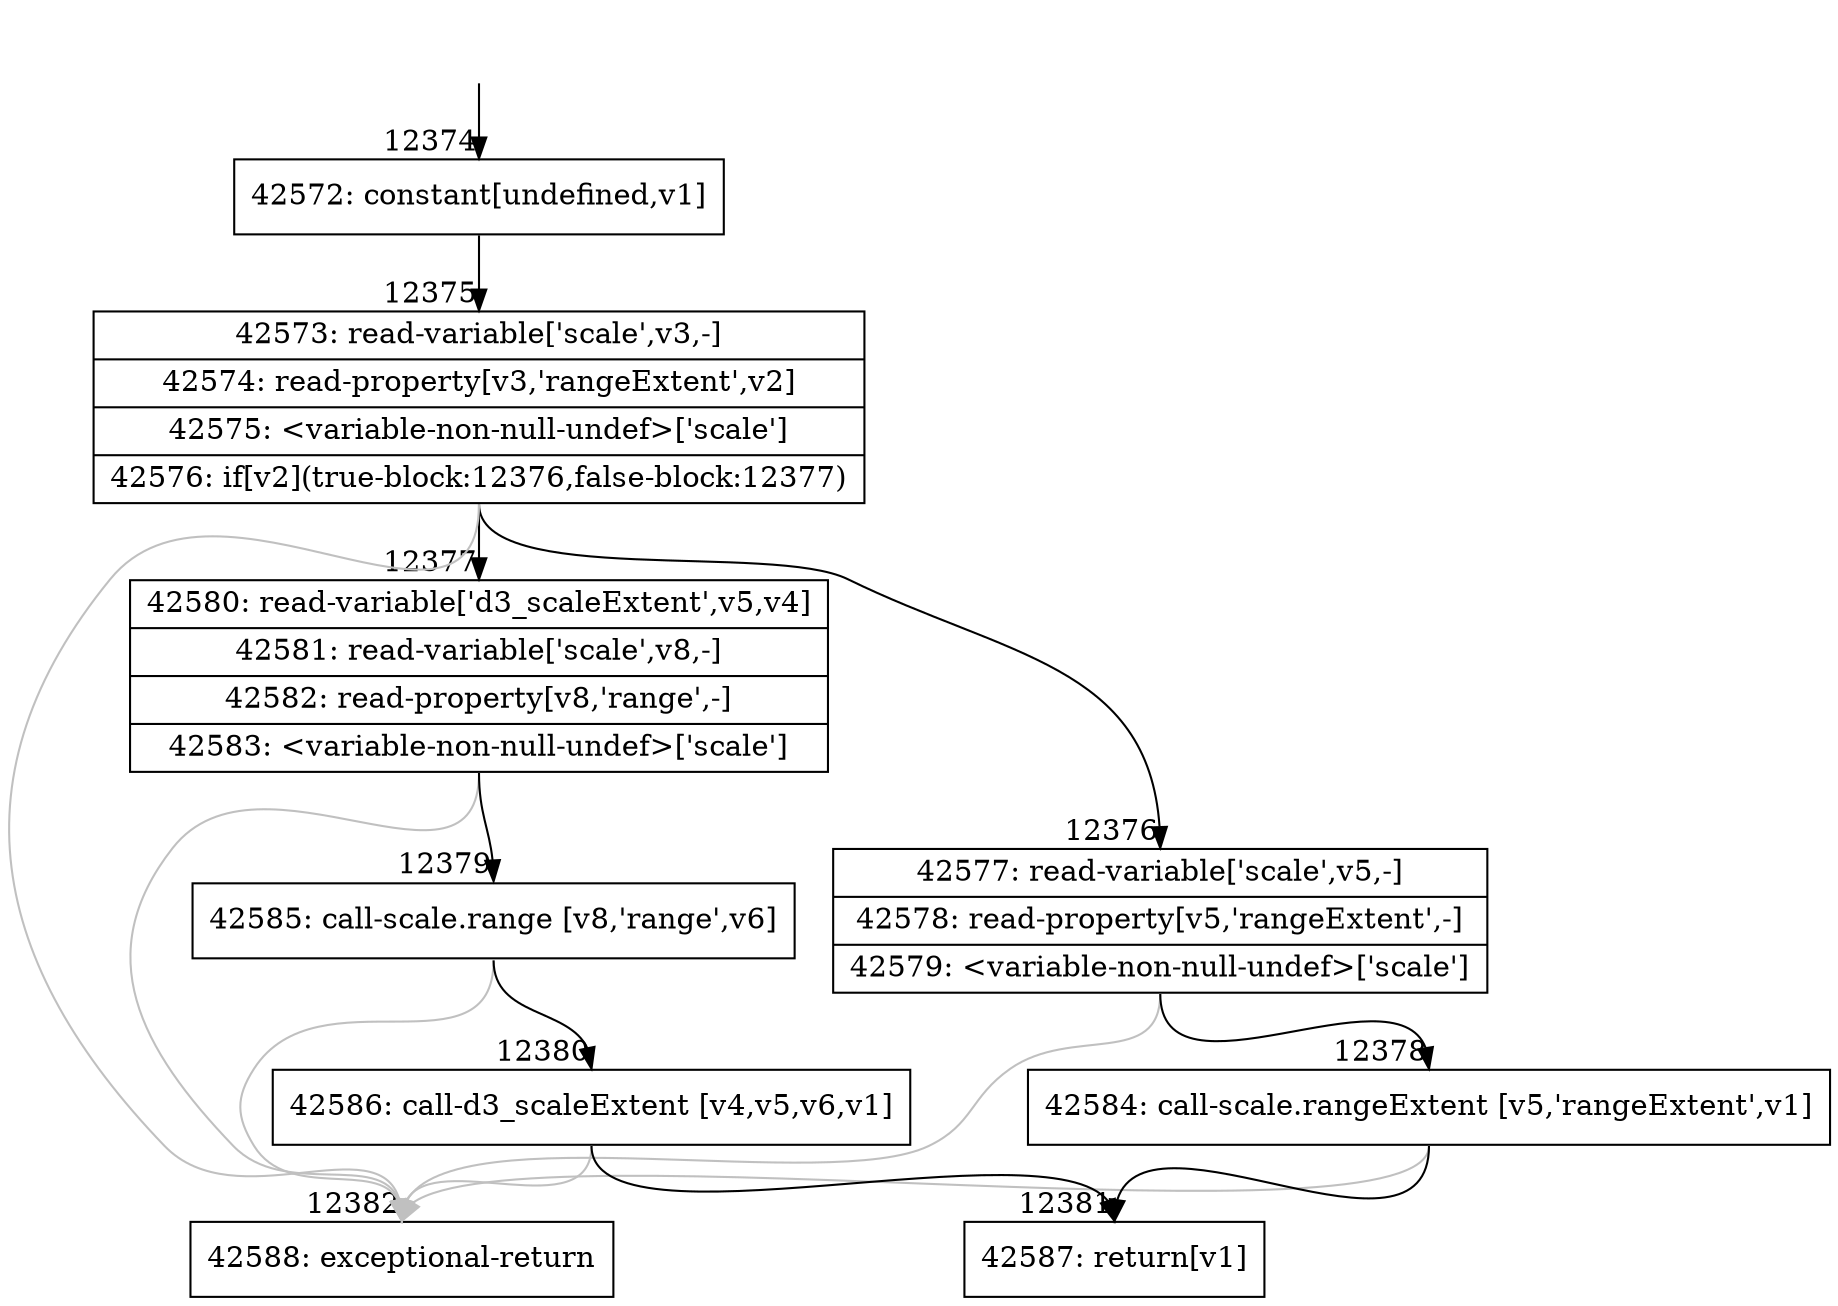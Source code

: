 digraph {
rankdir="TD"
BB_entry1141[shape=none,label=""];
BB_entry1141 -> BB12374 [tailport=s, headport=n, headlabel="    12374"]
BB12374 [shape=record label="{42572: constant[undefined,v1]}" ] 
BB12374 -> BB12375 [tailport=s, headport=n, headlabel="      12375"]
BB12375 [shape=record label="{42573: read-variable['scale',v3,-]|42574: read-property[v3,'rangeExtent',v2]|42575: \<variable-non-null-undef\>['scale']|42576: if[v2](true-block:12376,false-block:12377)}" ] 
BB12375 -> BB12376 [tailport=s, headport=n, headlabel="      12376"]
BB12375 -> BB12377 [tailport=s, headport=n, headlabel="      12377"]
BB12375 -> BB12382 [tailport=s, headport=n, color=gray, headlabel="      12382"]
BB12376 [shape=record label="{42577: read-variable['scale',v5,-]|42578: read-property[v5,'rangeExtent',-]|42579: \<variable-non-null-undef\>['scale']}" ] 
BB12376 -> BB12378 [tailport=s, headport=n, headlabel="      12378"]
BB12376 -> BB12382 [tailport=s, headport=n, color=gray]
BB12377 [shape=record label="{42580: read-variable['d3_scaleExtent',v5,v4]|42581: read-variable['scale',v8,-]|42582: read-property[v8,'range',-]|42583: \<variable-non-null-undef\>['scale']}" ] 
BB12377 -> BB12379 [tailport=s, headport=n, headlabel="      12379"]
BB12377 -> BB12382 [tailport=s, headport=n, color=gray]
BB12378 [shape=record label="{42584: call-scale.rangeExtent [v5,'rangeExtent',v1]}" ] 
BB12378 -> BB12381 [tailport=s, headport=n, headlabel="      12381"]
BB12378 -> BB12382 [tailport=s, headport=n, color=gray]
BB12379 [shape=record label="{42585: call-scale.range [v8,'range',v6]}" ] 
BB12379 -> BB12380 [tailport=s, headport=n, headlabel="      12380"]
BB12379 -> BB12382 [tailport=s, headport=n, color=gray]
BB12380 [shape=record label="{42586: call-d3_scaleExtent [v4,v5,v6,v1]}" ] 
BB12380 -> BB12381 [tailport=s, headport=n]
BB12380 -> BB12382 [tailport=s, headport=n, color=gray]
BB12381 [shape=record label="{42587: return[v1]}" ] 
BB12382 [shape=record label="{42588: exceptional-return}" ] 
//#$~ 7435
}
